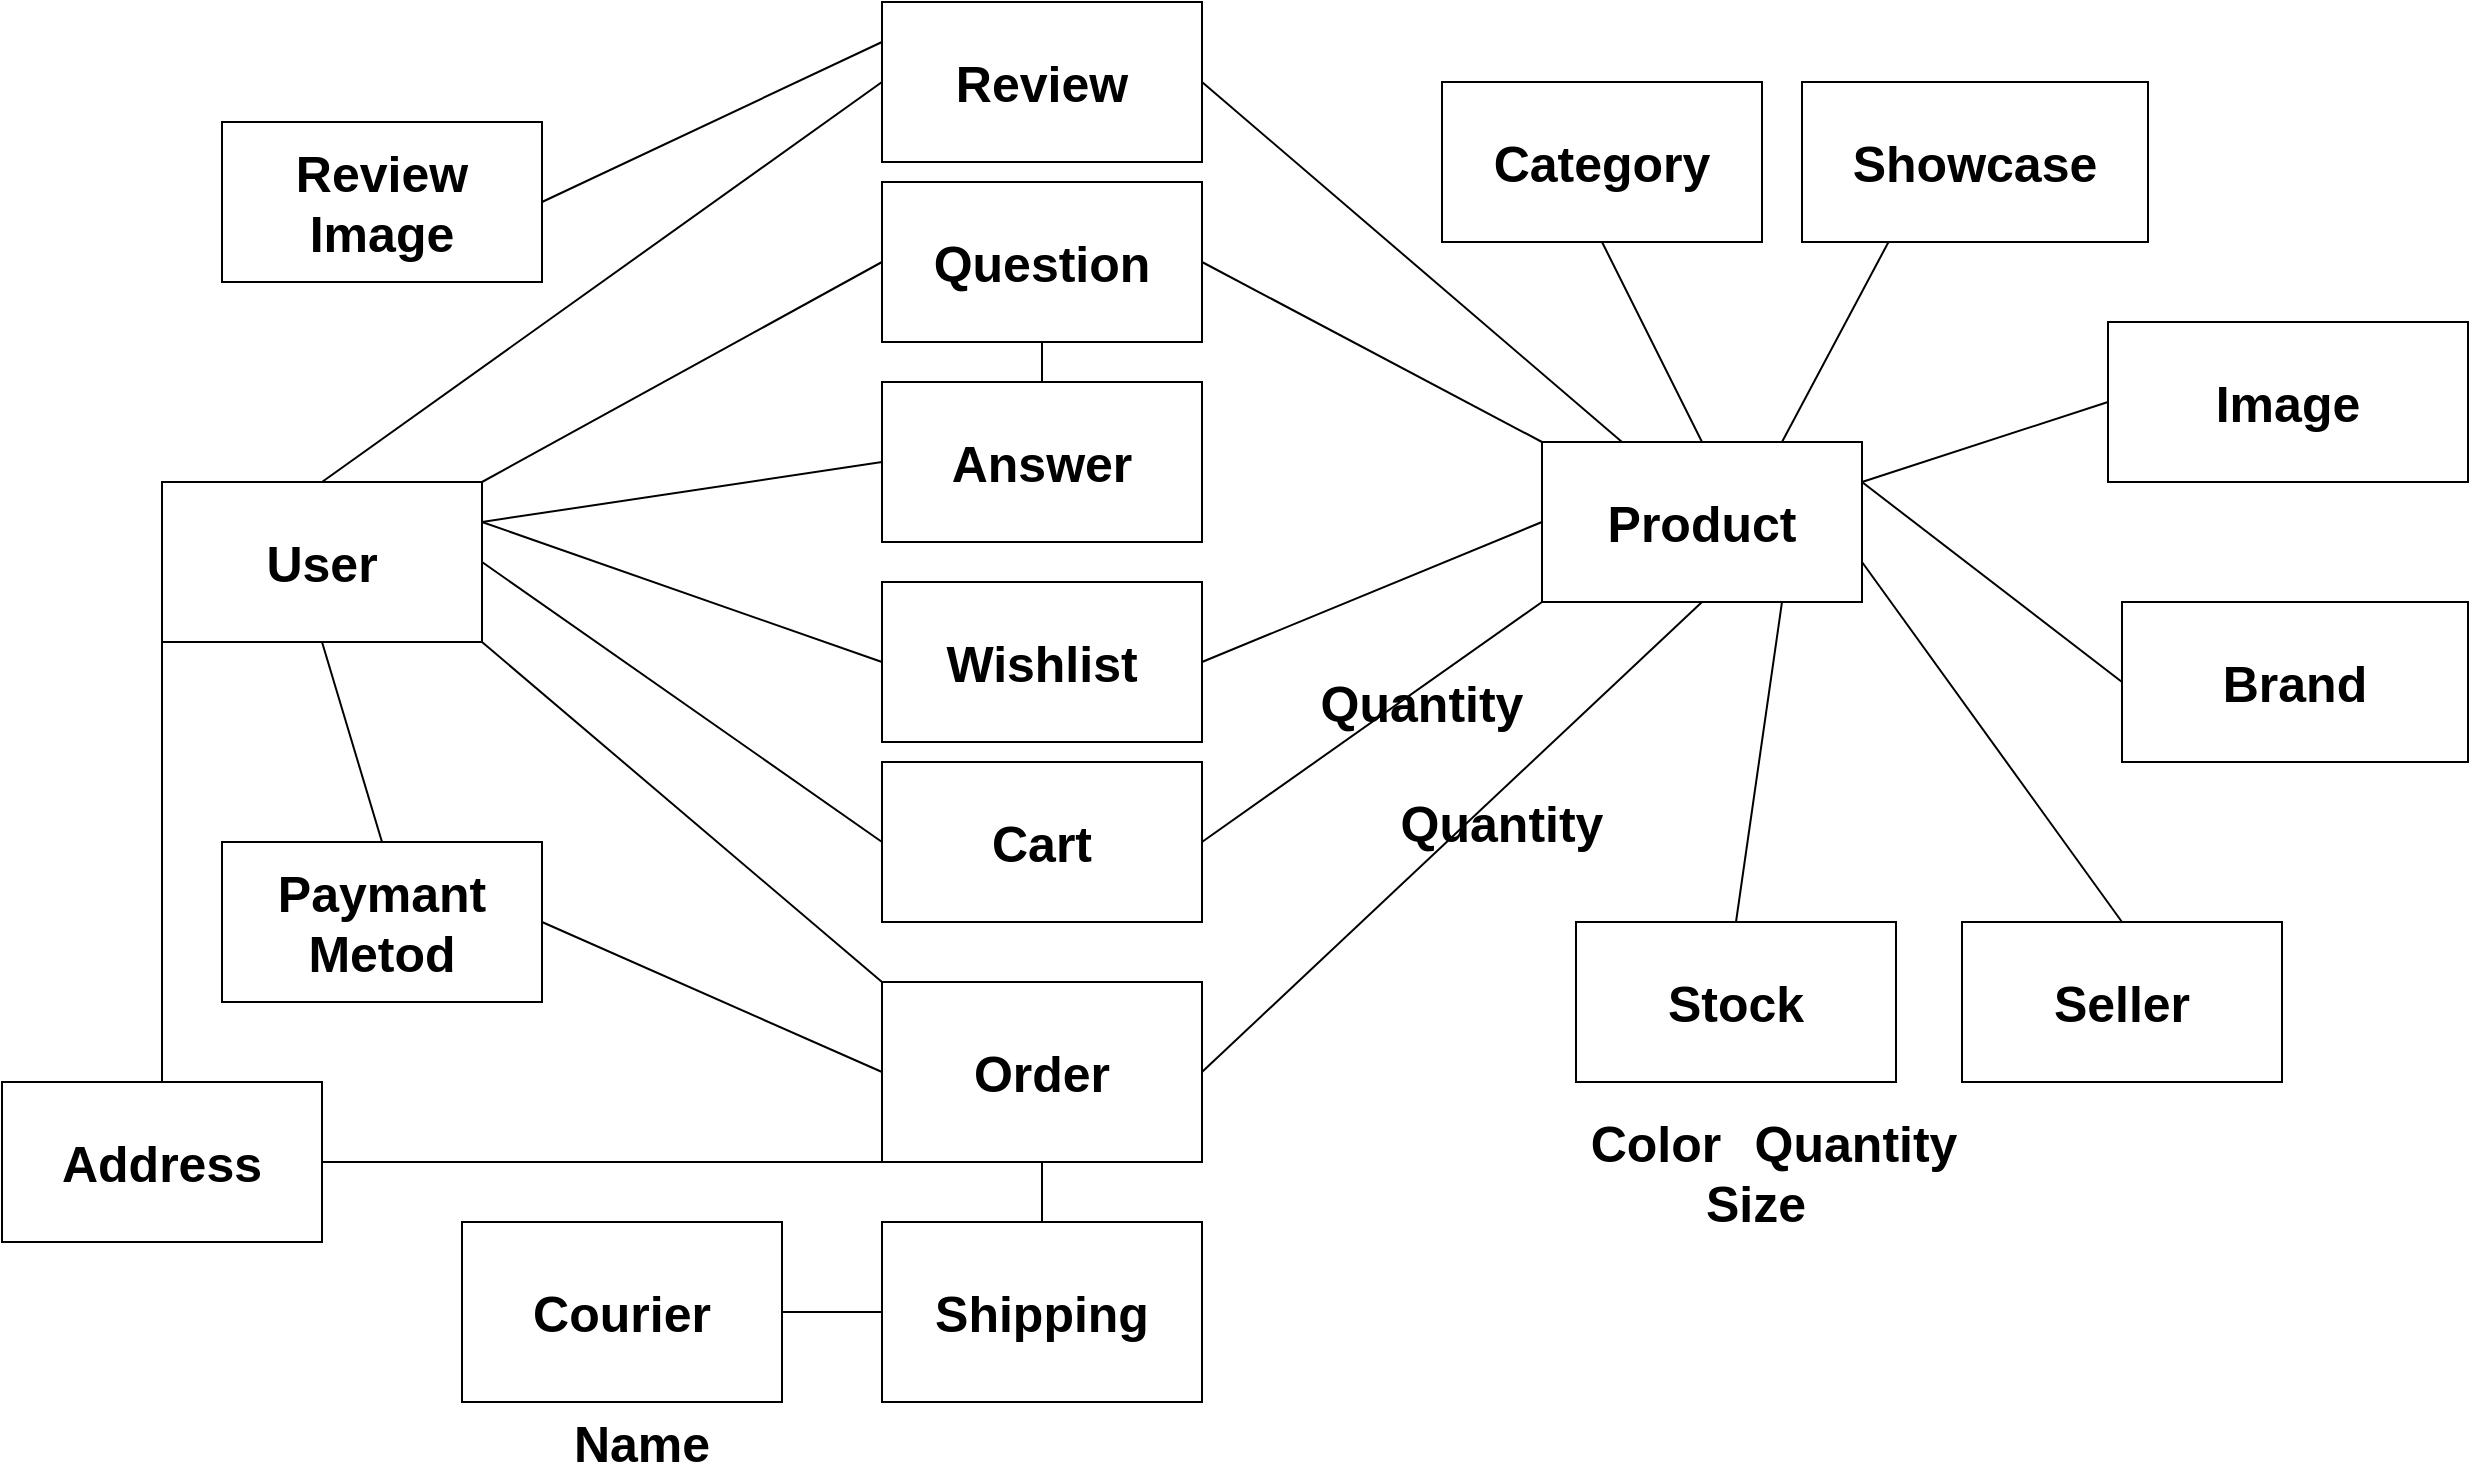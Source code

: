 <mxfile version="12.8.2" type="google"><diagram id="rGr4_D8l9CAnyF_D4UW8" name="Page-1"><mxGraphModel dx="2551" dy="2069" grid="1" gridSize="10" guides="1" tooltips="1" connect="1" arrows="1" fold="1" page="1" pageScale="1" pageWidth="827" pageHeight="1169" math="0" shadow="0"><root><mxCell id="0"/><mxCell id="1" parent="0"/><mxCell id="-fPXYda3QIJh08wwCKL_-1" value="User" style="rounded=0;whiteSpace=wrap;html=1;fontSize=25;fontStyle=1" vertex="1" parent="1"><mxGeometry x="-40" y="150" width="160" height="80" as="geometry"/></mxCell><mxCell id="-fPXYda3QIJh08wwCKL_-2" value="Product" style="rounded=0;whiteSpace=wrap;html=1;fontSize=25;fontStyle=1" vertex="1" parent="1"><mxGeometry x="650" y="130" width="160" height="80" as="geometry"/></mxCell><mxCell id="-fPXYda3QIJh08wwCKL_-3" value="Category" style="rounded=0;whiteSpace=wrap;html=1;fontSize=25;fontStyle=1" vertex="1" parent="1"><mxGeometry x="600" y="-50" width="160" height="80" as="geometry"/></mxCell><mxCell id="-fPXYda3QIJh08wwCKL_-4" value="" style="endArrow=none;html=1;exitX=0.5;exitY=0;exitDx=0;exitDy=0;entryX=0.5;entryY=1;entryDx=0;entryDy=0;fontSize=25;fontStyle=1" edge="1" parent="1" source="-fPXYda3QIJh08wwCKL_-2" target="-fPXYda3QIJh08wwCKL_-3"><mxGeometry width="50" height="50" relative="1" as="geometry"><mxPoint x="750" y="220" as="sourcePoint"/><mxPoint x="680" y="10" as="targetPoint"/></mxGeometry></mxCell><mxCell id="-fPXYda3QIJh08wwCKL_-5" value="Wishlist" style="rounded=0;whiteSpace=wrap;html=1;fontSize=25;fontStyle=1" vertex="1" parent="1"><mxGeometry x="320" y="200" width="160" height="80" as="geometry"/></mxCell><mxCell id="-fPXYda3QIJh08wwCKL_-6" value="" style="endArrow=none;html=1;entryX=0;entryY=0.5;entryDx=0;entryDy=0;exitX=1;exitY=0.25;exitDx=0;exitDy=0;fontSize=25;fontStyle=1" edge="1" parent="1" source="-fPXYda3QIJh08wwCKL_-1" target="-fPXYda3QIJh08wwCKL_-5"><mxGeometry width="50" height="50" relative="1" as="geometry"><mxPoint x="390" y="260" as="sourcePoint"/><mxPoint x="440" y="210" as="targetPoint"/></mxGeometry></mxCell><mxCell id="-fPXYda3QIJh08wwCKL_-7" value="" style="endArrow=none;html=1;entryX=1;entryY=0.5;entryDx=0;entryDy=0;exitX=0;exitY=0.5;exitDx=0;exitDy=0;fontSize=25;fontStyle=1" edge="1" parent="1" source="-fPXYda3QIJh08wwCKL_-2" target="-fPXYda3QIJh08wwCKL_-5"><mxGeometry width="50" height="50" relative="1" as="geometry"><mxPoint x="390" y="260" as="sourcePoint"/><mxPoint x="440" y="210" as="targetPoint"/></mxGeometry></mxCell><mxCell id="-fPXYda3QIJh08wwCKL_-8" value="Cart" style="rounded=0;whiteSpace=wrap;html=1;fontSize=25;fontStyle=1" vertex="1" parent="1"><mxGeometry x="320" y="290" width="160" height="80" as="geometry"/></mxCell><mxCell id="-fPXYda3QIJh08wwCKL_-9" value="" style="endArrow=none;html=1;exitX=0;exitY=0.5;exitDx=0;exitDy=0;entryX=1;entryY=0.5;entryDx=0;entryDy=0;fontSize=25;fontStyle=1" edge="1" parent="1" source="-fPXYda3QIJh08wwCKL_-8" target="-fPXYda3QIJh08wwCKL_-1"><mxGeometry width="50" height="50" relative="1" as="geometry"><mxPoint x="390" y="260" as="sourcePoint"/><mxPoint x="440" y="210" as="targetPoint"/></mxGeometry></mxCell><mxCell id="-fPXYda3QIJh08wwCKL_-10" value="" style="endArrow=none;html=1;exitX=1;exitY=0.5;exitDx=0;exitDy=0;entryX=0;entryY=1;entryDx=0;entryDy=0;fontSize=25;fontStyle=1" edge="1" parent="1" source="-fPXYda3QIJh08wwCKL_-8" target="-fPXYda3QIJh08wwCKL_-2"><mxGeometry width="50" height="50" relative="1" as="geometry"><mxPoint x="390" y="260" as="sourcePoint"/><mxPoint x="440" y="210" as="targetPoint"/></mxGeometry></mxCell><mxCell id="-fPXYda3QIJh08wwCKL_-11" value="Address" style="rounded=0;whiteSpace=wrap;html=1;fontSize=25;fontStyle=1" vertex="1" parent="1"><mxGeometry x="-120" y="450" width="160" height="80" as="geometry"/></mxCell><mxCell id="-fPXYda3QIJh08wwCKL_-12" value="" style="endArrow=none;html=1;entryX=0;entryY=1;entryDx=0;entryDy=0;exitX=0.5;exitY=0;exitDx=0;exitDy=0;fontSize=25;fontStyle=1" edge="1" parent="1" source="-fPXYda3QIJh08wwCKL_-11" target="-fPXYda3QIJh08wwCKL_-1"><mxGeometry width="50" height="50" relative="1" as="geometry"><mxPoint x="390" y="360" as="sourcePoint"/><mxPoint x="440" y="310" as="targetPoint"/></mxGeometry></mxCell><mxCell id="-fPXYda3QIJh08wwCKL_-13" value="Paymant Metod" style="rounded=0;whiteSpace=wrap;html=1;fontSize=25;fontStyle=1" vertex="1" parent="1"><mxGeometry x="-10" y="330" width="160" height="80" as="geometry"/></mxCell><mxCell id="-fPXYda3QIJh08wwCKL_-14" value="" style="endArrow=none;html=1;entryX=0.5;entryY=1;entryDx=0;entryDy=0;exitX=0.5;exitY=0;exitDx=0;exitDy=0;fontSize=25;fontStyle=1" edge="1" parent="1" source="-fPXYda3QIJh08wwCKL_-13" target="-fPXYda3QIJh08wwCKL_-1"><mxGeometry width="50" height="50" relative="1" as="geometry"><mxPoint x="390" y="360" as="sourcePoint"/><mxPoint x="440" y="310" as="targetPoint"/></mxGeometry></mxCell><mxCell id="-fPXYda3QIJh08wwCKL_-15" value="Order" style="rounded=0;whiteSpace=wrap;html=1;fontSize=25;fontStyle=1" vertex="1" parent="1"><mxGeometry x="320" y="400" width="160" height="90" as="geometry"/></mxCell><mxCell id="-fPXYda3QIJh08wwCKL_-16" value="" style="endArrow=none;html=1;entryX=1;entryY=1;entryDx=0;entryDy=0;exitX=0;exitY=0;exitDx=0;exitDy=0;fontSize=25;fontStyle=1;" edge="1" parent="1" source="-fPXYda3QIJh08wwCKL_-15" target="-fPXYda3QIJh08wwCKL_-1"><mxGeometry width="50" height="50" relative="1" as="geometry"><mxPoint x="410" y="360" as="sourcePoint"/><mxPoint x="460" y="310" as="targetPoint"/></mxGeometry></mxCell><mxCell id="-fPXYda3QIJh08wwCKL_-17" value="" style="endArrow=none;html=1;exitX=1;exitY=0.5;exitDx=0;exitDy=0;entryX=0;entryY=0.5;entryDx=0;entryDy=0;fontSize=25;fontStyle=1" edge="1" parent="1" source="-fPXYda3QIJh08wwCKL_-13" target="-fPXYda3QIJh08wwCKL_-15"><mxGeometry width="50" height="50" relative="1" as="geometry"><mxPoint x="410" y="360" as="sourcePoint"/><mxPoint x="460" y="310" as="targetPoint"/></mxGeometry></mxCell><mxCell id="-fPXYda3QIJh08wwCKL_-18" value="" style="endArrow=none;html=1;exitX=1;exitY=0.5;exitDx=0;exitDy=0;entryX=0;entryY=1;entryDx=0;entryDy=0;fontSize=25;fontStyle=1" edge="1" parent="1" source="-fPXYda3QIJh08wwCKL_-11" target="-fPXYda3QIJh08wwCKL_-15"><mxGeometry width="50" height="50" relative="1" as="geometry"><mxPoint x="410" y="360" as="sourcePoint"/><mxPoint x="460" y="310" as="targetPoint"/></mxGeometry></mxCell><mxCell id="-fPXYda3QIJh08wwCKL_-19" value="" style="endArrow=none;html=1;entryX=0.5;entryY=1;entryDx=0;entryDy=0;exitX=1;exitY=0.5;exitDx=0;exitDy=0;fontSize=25;fontStyle=1" edge="1" parent="1" source="-fPXYda3QIJh08wwCKL_-15" target="-fPXYda3QIJh08wwCKL_-2"><mxGeometry width="50" height="50" relative="1" as="geometry"><mxPoint x="630" y="344" as="sourcePoint"/><mxPoint x="460" y="310" as="targetPoint"/></mxGeometry></mxCell><mxCell id="-fPXYda3QIJh08wwCKL_-21" value="" style="endArrow=none;html=1;entryX=1;entryY=0.25;entryDx=0;entryDy=0;exitX=0;exitY=0.5;exitDx=0;exitDy=0;fontSize=25;fontStyle=1" edge="1" parent="1" source="-fPXYda3QIJh08wwCKL_-22" target="-fPXYda3QIJh08wwCKL_-2"><mxGeometry width="50" height="50" relative="1" as="geometry"><mxPoint x="760" y="320" as="sourcePoint"/><mxPoint x="460" y="200" as="targetPoint"/></mxGeometry></mxCell><mxCell id="-fPXYda3QIJh08wwCKL_-22" value="Image" style="rounded=0;whiteSpace=wrap;html=1;fontSize=25;fontStyle=1" vertex="1" parent="1"><mxGeometry x="933" y="70" width="180" height="80" as="geometry"/></mxCell><mxCell id="-fPXYda3QIJh08wwCKL_-23" value="Review" style="rounded=0;whiteSpace=wrap;html=1;fontSize=25;fontStyle=1" vertex="1" parent="1"><mxGeometry x="320" y="-90" width="160" height="80" as="geometry"/></mxCell><mxCell id="-fPXYda3QIJh08wwCKL_-24" value="" style="endArrow=none;html=1;entryX=1;entryY=0.5;entryDx=0;entryDy=0;exitX=0.25;exitY=0;exitDx=0;exitDy=0;fontSize=25;fontStyle=1" edge="1" parent="1" source="-fPXYda3QIJh08wwCKL_-2" target="-fPXYda3QIJh08wwCKL_-23"><mxGeometry width="50" height="50" relative="1" as="geometry"><mxPoint x="410" y="130" as="sourcePoint"/><mxPoint x="460" y="80" as="targetPoint"/></mxGeometry></mxCell><mxCell id="-fPXYda3QIJh08wwCKL_-25" value="" style="endArrow=none;html=1;entryX=0;entryY=0.5;entryDx=0;entryDy=0;exitX=0.5;exitY=0;exitDx=0;exitDy=0;fontSize=25;fontStyle=1" edge="1" parent="1" source="-fPXYda3QIJh08wwCKL_-1" target="-fPXYda3QIJh08wwCKL_-23"><mxGeometry width="50" height="50" relative="1" as="geometry"><mxPoint x="410" y="130" as="sourcePoint"/><mxPoint x="460" y="80" as="targetPoint"/></mxGeometry></mxCell><mxCell id="-fPXYda3QIJh08wwCKL_-26" value="Quantity" style="text;html=1;strokeColor=none;fillColor=none;align=center;verticalAlign=middle;whiteSpace=wrap;rounded=0;fontSize=25;fontStyle=1" vertex="1" parent="1"><mxGeometry x="570" y="250" width="40" height="20" as="geometry"/></mxCell><mxCell id="-fPXYda3QIJh08wwCKL_-27" value="Quantity" style="text;html=1;strokeColor=none;fillColor=none;align=center;verticalAlign=middle;whiteSpace=wrap;rounded=0;fontSize=25;fontStyle=1" vertex="1" parent="1"><mxGeometry x="610" y="310" width="40" height="20" as="geometry"/></mxCell><mxCell id="-fPXYda3QIJh08wwCKL_-32" value="" style="endArrow=none;html=1;fontSize=25;exitX=1;exitY=0.75;exitDx=0;exitDy=0;entryX=0.5;entryY=0;entryDx=0;entryDy=0;" edge="1" parent="1" source="-fPXYda3QIJh08wwCKL_-2" target="-fPXYda3QIJh08wwCKL_-33"><mxGeometry width="50" height="50" relative="1" as="geometry"><mxPoint x="550" y="190" as="sourcePoint"/><mxPoint x="920" y="80" as="targetPoint"/></mxGeometry></mxCell><mxCell id="-fPXYda3QIJh08wwCKL_-33" value="Seller" style="rounded=0;whiteSpace=wrap;html=1;fontSize=25;fontStyle=1" vertex="1" parent="1"><mxGeometry x="860" y="370" width="160" height="80" as="geometry"/></mxCell><mxCell id="-fPXYda3QIJh08wwCKL_-34" value="Brand" style="rounded=0;whiteSpace=wrap;html=1;fontSize=25;fontStyle=1" vertex="1" parent="1"><mxGeometry x="940" y="210" width="173" height="80" as="geometry"/></mxCell><mxCell id="-fPXYda3QIJh08wwCKL_-35" value="" style="endArrow=none;html=1;fontSize=25;entryX=0;entryY=0.5;entryDx=0;entryDy=0;exitX=1;exitY=0.25;exitDx=0;exitDy=0;" edge="1" parent="1" source="-fPXYda3QIJh08wwCKL_-2" target="-fPXYda3QIJh08wwCKL_-34"><mxGeometry width="50" height="50" relative="1" as="geometry"><mxPoint x="550" y="190" as="sourcePoint"/><mxPoint x="600" y="140" as="targetPoint"/></mxGeometry></mxCell><mxCell id="-fPXYda3QIJh08wwCKL_-37" value="Stock" style="rounded=0;whiteSpace=wrap;html=1;fontSize=25;fontStyle=1" vertex="1" parent="1"><mxGeometry x="667" y="370" width="160" height="80" as="geometry"/></mxCell><mxCell id="-fPXYda3QIJh08wwCKL_-39" value="" style="endArrow=none;html=1;fontSize=25;entryX=0.75;entryY=1;entryDx=0;entryDy=0;exitX=0.5;exitY=0;exitDx=0;exitDy=0;" edge="1" parent="1" source="-fPXYda3QIJh08wwCKL_-37" target="-fPXYda3QIJh08wwCKL_-2"><mxGeometry width="50" height="50" relative="1" as="geometry"><mxPoint x="550" y="350" as="sourcePoint"/><mxPoint x="600" y="300" as="targetPoint"/></mxGeometry></mxCell><mxCell id="-fPXYda3QIJh08wwCKL_-40" value="Color&lt;span style=&quot;color: rgba(0 , 0 , 0 , 0) ; font-family: monospace ; font-size: 0px ; font-weight: 400 ; white-space: nowrap&quot;&gt;%3CmxGraphModel%3E%3Croot%3E%3CmxCell%20id%3D%220%22%2F%3E%3CmxCell%20id%3D%221%22%20parent%3D%220%22%2F%3E%3CmxCell%20id%3D%222%22%20value%3D%22Quantity%22%20style%3D%22text%3Bhtml%3D1%3BstrokeColor%3Dnone%3BfillColor%3Dnone%3Balign%3Dcenter%3BverticalAlign%3Dmiddle%3BwhiteSpace%3Dwrap%3Brounded%3D0%3BfontSize%3D25%3BfontStyle%3D1%22%20vertex%3D%221%22%20parent%3D%221%22%3E%3CmxGeometry%20x%3D%22590%22%20y%3D%22350%22%20width%3D%2240%22%20height%3D%2220%22%20as%3D%22geometry%22%2F%3E%3C%2FmxCell%3E%3C%2Froot%3E%3C%2FmxGraphModel%3E&lt;/span&gt;" style="text;html=1;strokeColor=none;fillColor=none;align=center;verticalAlign=middle;whiteSpace=wrap;rounded=0;fontSize=25;fontStyle=1" vertex="1" parent="1"><mxGeometry x="687" y="470" width="40" height="20" as="geometry"/></mxCell><mxCell id="-fPXYda3QIJh08wwCKL_-41" value="Quantity" style="text;html=1;strokeColor=none;fillColor=none;align=center;verticalAlign=middle;whiteSpace=wrap;rounded=0;fontSize=25;fontStyle=1" vertex="1" parent="1"><mxGeometry x="787" y="470" width="40" height="20" as="geometry"/></mxCell><mxCell id="-fPXYda3QIJh08wwCKL_-43" value="Size" style="text;html=1;strokeColor=none;fillColor=none;align=center;verticalAlign=middle;whiteSpace=wrap;rounded=0;fontSize=25;fontStyle=1" vertex="1" parent="1"><mxGeometry x="737" y="500" width="40" height="20" as="geometry"/></mxCell><mxCell id="-fPXYda3QIJh08wwCKL_-44" value="" style="endArrow=none;html=1;fontSize=25;entryX=0.5;entryY=1;entryDx=0;entryDy=0;exitX=0.5;exitY=0;exitDx=0;exitDy=0;" edge="1" parent="1" source="-fPXYda3QIJh08wwCKL_-45" target="-fPXYda3QIJh08wwCKL_-15"><mxGeometry width="50" height="50" relative="1" as="geometry"><mxPoint x="390" y="550" as="sourcePoint"/><mxPoint x="600" y="470" as="targetPoint"/></mxGeometry></mxCell><mxCell id="-fPXYda3QIJh08wwCKL_-45" value="Shipping" style="rounded=0;whiteSpace=wrap;html=1;fontSize=25;fontStyle=1" vertex="1" parent="1"><mxGeometry x="320" y="520" width="160" height="90" as="geometry"/></mxCell><mxCell id="-fPXYda3QIJh08wwCKL_-46" value="Courier" style="rounded=0;whiteSpace=wrap;html=1;fontSize=25;fontStyle=1" vertex="1" parent="1"><mxGeometry x="110" y="520" width="160" height="90" as="geometry"/></mxCell><mxCell id="-fPXYda3QIJh08wwCKL_-47" value="" style="endArrow=none;html=1;fontSize=25;entryX=0;entryY=0.5;entryDx=0;entryDy=0;exitX=1;exitY=0.5;exitDx=0;exitDy=0;" edge="1" parent="1" source="-fPXYda3QIJh08wwCKL_-46" target="-fPXYda3QIJh08wwCKL_-45"><mxGeometry width="50" height="50" relative="1" as="geometry"><mxPoint x="550" y="520" as="sourcePoint"/><mxPoint x="600" y="470" as="targetPoint"/></mxGeometry></mxCell><mxCell id="-fPXYda3QIJh08wwCKL_-48" value="Name" style="text;html=1;strokeColor=none;fillColor=none;align=center;verticalAlign=middle;whiteSpace=wrap;rounded=0;fontSize=25;fontStyle=1" vertex="1" parent="1"><mxGeometry x="180" y="620" width="40" height="20" as="geometry"/></mxCell><mxCell id="-fPXYda3QIJh08wwCKL_-49" value="Showcase" style="rounded=0;whiteSpace=wrap;html=1;fontSize=25;fontStyle=1" vertex="1" parent="1"><mxGeometry x="780" y="-50" width="173" height="80" as="geometry"/></mxCell><mxCell id="-fPXYda3QIJh08wwCKL_-50" value="" style="endArrow=none;html=1;fontSize=25;entryX=0.25;entryY=1;entryDx=0;entryDy=0;exitX=0.75;exitY=0;exitDx=0;exitDy=0;" edge="1" parent="1" source="-fPXYda3QIJh08wwCKL_-2" target="-fPXYda3QIJh08wwCKL_-49"><mxGeometry width="50" height="50" relative="1" as="geometry"><mxPoint x="550" y="520" as="sourcePoint"/><mxPoint x="600" y="470" as="targetPoint"/></mxGeometry></mxCell><mxCell id="-fPXYda3QIJh08wwCKL_-52" value="Question" style="rounded=0;whiteSpace=wrap;html=1;fontSize=25;fontStyle=1" vertex="1" parent="1"><mxGeometry x="320" width="160" height="80" as="geometry"/></mxCell><mxCell id="-fPXYda3QIJh08wwCKL_-53" value="" style="endArrow=none;html=1;fontSize=25;entryX=1;entryY=0.5;entryDx=0;entryDy=0;exitX=0;exitY=0;exitDx=0;exitDy=0;" edge="1" parent="1" source="-fPXYda3QIJh08wwCKL_-2" target="-fPXYda3QIJh08wwCKL_-52"><mxGeometry width="50" height="50" relative="1" as="geometry"><mxPoint x="470" y="230" as="sourcePoint"/><mxPoint x="520" y="180" as="targetPoint"/></mxGeometry></mxCell><mxCell id="-fPXYda3QIJh08wwCKL_-55" value="" style="endArrow=none;html=1;fontSize=25;entryX=0;entryY=0.5;entryDx=0;entryDy=0;exitX=1;exitY=0;exitDx=0;exitDy=0;" edge="1" parent="1" source="-fPXYda3QIJh08wwCKL_-1" target="-fPXYda3QIJh08wwCKL_-52"><mxGeometry width="50" height="50" relative="1" as="geometry"><mxPoint x="470" y="-100" as="sourcePoint"/><mxPoint x="520" y="-150" as="targetPoint"/></mxGeometry></mxCell><mxCell id="-fPXYda3QIJh08wwCKL_-56" value="" style="endArrow=none;html=1;fontSize=25;entryX=0;entryY=0.25;entryDx=0;entryDy=0;exitX=1;exitY=0.5;exitDx=0;exitDy=0;" edge="1" parent="1" source="-fPXYda3QIJh08wwCKL_-58" target="-fPXYda3QIJh08wwCKL_-23"><mxGeometry width="50" height="50" relative="1" as="geometry"><mxPoint x="80" y="-90" as="sourcePoint"/><mxPoint x="520" y="20" as="targetPoint"/></mxGeometry></mxCell><mxCell id="-fPXYda3QIJh08wwCKL_-58" value="Review Image" style="rounded=0;whiteSpace=wrap;html=1;fontSize=25;fontStyle=1" vertex="1" parent="1"><mxGeometry x="-10" y="-30" width="160" height="80" as="geometry"/></mxCell><mxCell id="-fPXYda3QIJh08wwCKL_-61" value="Answer" style="rounded=0;whiteSpace=wrap;html=1;fontSize=25;fontStyle=1" vertex="1" parent="1"><mxGeometry x="320" y="100" width="160" height="80" as="geometry"/></mxCell><mxCell id="-fPXYda3QIJh08wwCKL_-62" value="" style="endArrow=none;html=1;fontSize=25;entryX=0.5;entryY=1;entryDx=0;entryDy=0;exitX=0.5;exitY=0;exitDx=0;exitDy=0;" edge="1" parent="1" source="-fPXYda3QIJh08wwCKL_-61" target="-fPXYda3QIJh08wwCKL_-52"><mxGeometry width="50" height="50" relative="1" as="geometry"><mxPoint x="470" y="230" as="sourcePoint"/><mxPoint x="520" y="180" as="targetPoint"/></mxGeometry></mxCell><mxCell id="-fPXYda3QIJh08wwCKL_-73" value="" style="endArrow=none;html=1;fontSize=25;exitX=1;exitY=0.25;exitDx=0;exitDy=0;entryX=0;entryY=0.5;entryDx=0;entryDy=0;" edge="1" parent="1" source="-fPXYda3QIJh08wwCKL_-1" target="-fPXYda3QIJh08wwCKL_-61"><mxGeometry width="50" height="50" relative="1" as="geometry"><mxPoint x="420" y="320" as="sourcePoint"/><mxPoint x="280" y="140" as="targetPoint"/></mxGeometry></mxCell></root></mxGraphModel></diagram></mxfile>
